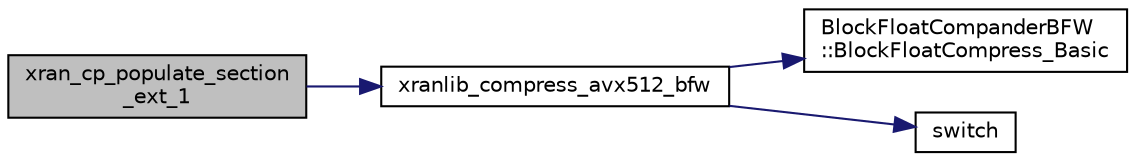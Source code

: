 digraph "xran_cp_populate_section_ext_1"
{
 // LATEX_PDF_SIZE
  edge [fontname="Helvetica",fontsize="10",labelfontname="Helvetica",labelfontsize="10"];
  node [fontname="Helvetica",fontsize="10",shape=record];
  rankdir="LR";
  Node1 [label="xran_cp_populate_section\l_ext_1",height=0.2,width=0.4,color="black", fillcolor="grey75", style="filled", fontcolor="black",tooltip=" "];
  Node1 -> Node2 [color="midnightblue",fontsize="10",style="solid",fontname="Helvetica"];
  Node2 [label="xranlib_compress_avx512_bfw",height=0.2,width=0.4,color="black", fillcolor="white", style="filled",URL="$xran__compression_8h.html#a55f53f65b294f4b5f75190e3565ac295",tooltip=" "];
  Node2 -> Node3 [color="midnightblue",fontsize="10",style="solid",fontname="Helvetica"];
  Node3 [label="BlockFloatCompanderBFW\l::BlockFloatCompress_Basic",height=0.2,width=0.4,color="black", fillcolor="white", style="filled",URL="$namespace_block_float_compander_b_f_w.html#a45cc83687ca392534168cb8f4d64182f",tooltip="Reference compression."];
  Node2 -> Node4 [color="midnightblue",fontsize="10",style="solid",fontname="Helvetica"];
  Node4 [label="switch",height=0.2,width=0.4,color="black", fillcolor="white", style="filled",URL="$gen__test_8m.html#ae7c338f9b485676bfc0ee154384d8676",tooltip=" "];
}
